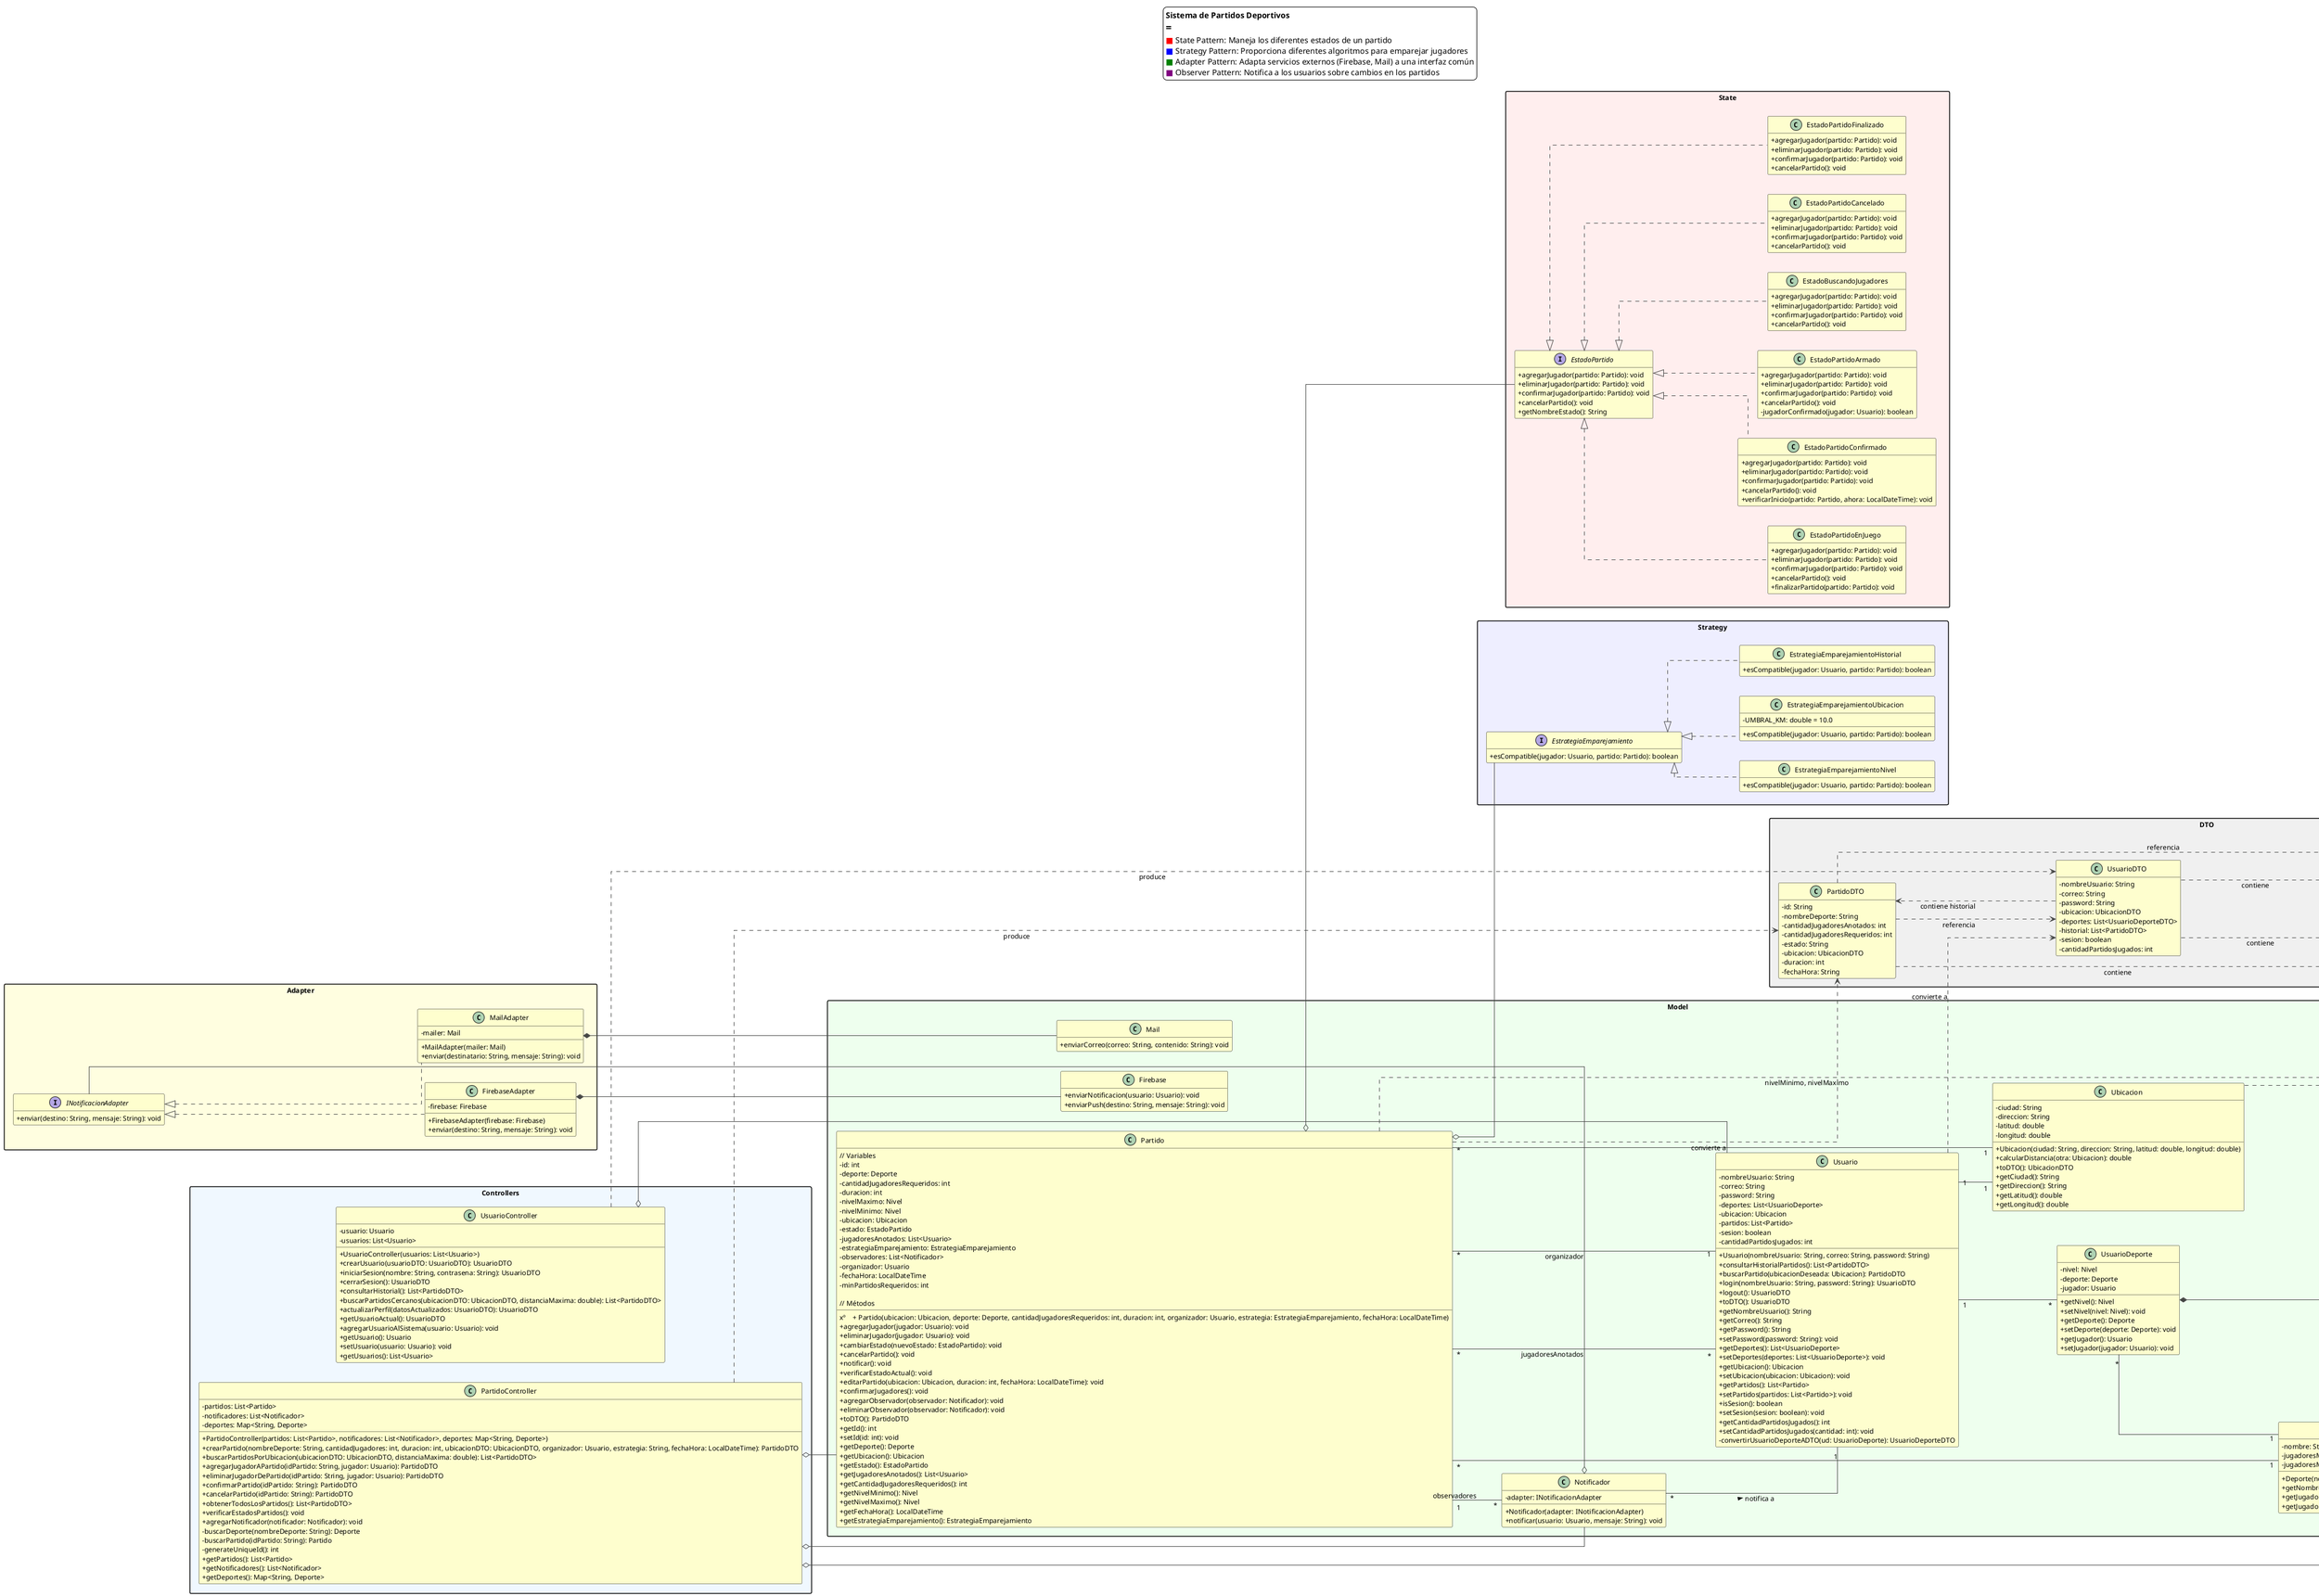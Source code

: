 @startuml Sistema de Partidos TPO ADOO

skinparam classAttributeIconSize 0
skinparam packageStyle rectangle
skinparam linetype ortho
skinparam shadowing false
skinparam backgroundColor white
skinparam handwritten false
skinparam monochrome false
skinparam packagePadding 10
skinparam defaultFontSize 12
skinparam defaultFontName Arial
skinparam classBackgroundColor #FEFECE
skinparam packageBackgroundColor #FAFAFA
skinparam noteBackgroundColor #EFF5FB
skinparam noteBorderColor #A9D0F5
skinparam ArrowColor #454645
skinparam stereotypeCBackgroundColor #ADD1B2
skinparam stereotypeCBorderColor #A9A9A9

left to right direction
hide empty members

package "Model" #EEFFEE {
  class Partido {
  // Variables
    - id: int
    - deporte: Deporte
    - cantidadJugadoresRequeridos: int
    - duracion: int
    - nivelMaximo: Nivel
    - nivelMinimo: Nivel
    - ubicacion: Ubicacion
    - estado: EstadoPartido
    - jugadoresAnotados: List<Usuario>
    - estrategiaEmparejamiento: EstrategiaEmparejamiento
    - observadores: List<Notificador>
    - organizador: Usuario
    - fechaHora: LocalDateTime
    - minPartidosRequeridos: int

    // Métodos
xº    + Partido(ubicacion: Ubicacion, deporte: Deporte, cantidadJugadoresRequeridos: int, duracion: int, organizador: Usuario, estrategia: EstrategiaEmparejamiento, fechaHora: LocalDateTime)
    + agregarJugador(jugador: Usuario): void
    + eliminarJugador(jugador: Usuario): void
    + cambiarEstado(nuevoEstado: EstadoPartido): void
    + cancelarPartido(): void
    + notificar(): void
    + verificarEstadoActual(): void
    + editarPartido(ubicacion: Ubicacion, duracion: int, fechaHora: LocalDateTime): void
    + confirmarJugadores(): void
    + agregarObservador(observador: Notificador): void
    + eliminarObservador(observador: Notificador): void
    + toDTO(): PartidoDTO
    + getId(): int
    + setId(id: int): void
    + getDeporte(): Deporte
    + getUbicacion(): Ubicacion
    + getEstado(): EstadoPartido
    + getJugadoresAnotados(): List<Usuario>
    + getCantidadJugadoresRequeridos(): int
    + getNivelMinimo(): Nivel
    + getNivelMaximo(): Nivel
    + getFechaHora(): LocalDateTime
    + getEstrategiaEmparejamiento(): EstrategiaEmparejamiento
  }

  class Usuario {
    - nombreUsuario: String
    - correo: String
    - password: String
    - deportes: List<UsuarioDeporte>
    - ubicacion: Ubicacion
    - partidos: List<Partido>
    - sesion: boolean
    - cantidadPartidosJugados: int

    + Usuario(nombreUsuario: String, correo: String, password: String)
    + consultarHistorialPartidos(): List<PartidoDTO>
    + buscarPartido(ubicacionDeseada: Ubicacion): PartidoDTO
    + login(nombreUsuario: String, password: String): UsuarioDTO
    + logout(): UsuarioDTO
    + toDTO(): UsuarioDTO
    + getNombreUsuario(): String
    + getCorreo(): String
    + getPassword(): String
    + setPassword(password: String): void
    + getDeportes(): List<UsuarioDeporte>
    + setDeportes(deportes: List<UsuarioDeporte>): void
    + getUbicacion(): Ubicacion
    + setUbicacion(ubicacion: Ubicacion): void
    + getPartidos(): List<Partido>
    + setPartidos(partidos: List<Partido>): void
    + isSesion(): boolean
    + setSesion(sesion: boolean): void
    + getCantidadPartidosJugados(): int
    + setCantidadPartidosJugados(cantidad: int): void
    - convertirUsuarioDeporteADTO(ud: UsuarioDeporte): UsuarioDeporteDTO
  }

  class Ubicacion {
    - ciudad: String
    - direccion: String
    - latitud: double
    - longitud: double

    + Ubicacion(ciudad: String, direccion: String, latitud: double, longitud: double)
    + calcularDistancia(otra: Ubicacion): double
    + toDTO(): UbicacionDTO
    + getCiudad(): String
    + getDireccion(): String
    + getLatitud(): double
    + getLongitud(): double
  }

  class Deporte {
    - nombre: String
    - jugadoresMaximos: int
    - jugadoresMinimos: int

    + Deporte(nombre: String, jugadoresMinimos: int, jugadoresMaximos: int)
    + getNombre(): String
    + getJugadoresMaximos(): int
    + getJugadoresMinimos(): int
  }

  class UsuarioDeporte {
    - nivel: Nivel
    - deporte: Deporte
    - jugador: Usuario

    + getNivel(): Nivel
    + setNivel(nivel: Nivel): void
    + getDeporte(): Deporte
    + setDeporte(deporte: Deporte): void
    + getJugador(): Usuario
    + setJugador(jugador: Usuario): void
  }

  enum Nivel {
    PRINCIPIANTE
    INTERMEDIO
    AVANZADO
  }

  class Notificador {
    - adapter: INotificacionAdapter

    + Notificador(adapter: INotificacionAdapter)
    + notificar(usuario: Usuario, mensaje: String): void
  }

  class Firebase {
    + enviarNotificacion(usuario: Usuario): void
    + enviarPush(destino: String, mensaje: String): void
  }

  class Mail {
    + enviarCorreo(correo: String, contenido: String): void
  }
}

package "Controllers" #F0F8FF {
  class PartidoController {
    - partidos: List<Partido>
    - notificadores: List<Notificador>
    - deportes: Map<String, Deporte>

    + PartidoController(partidos: List<Partido>, notificadores: List<Notificador>, deportes: Map<String, Deporte>)
    + crearPartido(nombreDeporte: String, cantidadJugadores: int, duracion: int, ubicacionDTO: UbicacionDTO, organizador: Usuario, estrategia: String, fechaHora: LocalDateTime): PartidoDTO
    + buscarPartidosPorUbicacion(ubicacionDTO: UbicacionDTO, distanciaMaxima: double): List<PartidoDTO>
    + agregarJugadorAPartido(idPartido: String, jugador: Usuario): PartidoDTO
    + eliminarJugadorDePartido(idPartido: String, jugador: Usuario): PartidoDTO
    + confirmarPartido(idPartido: String): PartidoDTO
    + cancelarPartido(idPartido: String): PartidoDTO
    + obtenerTodosLosPartidos(): List<PartidoDTO>
    + verificarEstadosPartidos(): void
    + agregarNotificador(notificador: Notificador): void
    - buscarDeporte(nombreDeporte: String): Deporte
    - buscarPartido(idPartido: String): Partido
    - generateUniqueId(): int
    + getPartidos(): List<Partido>
    + getNotificadores(): List<Notificador>
    + getDeportes(): Map<String, Deporte>
  }

  class UsuarioController {
    - usuario: Usuario
    - usuarios: List<Usuario>

    + UsuarioController(usuarios: List<Usuario>)
    + crearUsuario(usuarioDTO: UsuarioDTO): UsuarioDTO
    + iniciarSesion(nombre: String, contrasena: String): UsuarioDTO
    + cerrarSesion(): UsuarioDTO
    + consultarHistorial(): List<PartidoDTO>
    + buscarPartidosCercanos(ubicacionDTO: UbicacionDTO, distanciaMaxima: double): List<PartidoDTO>
    + actualizarPerfil(datosActualizados: UsuarioDTO): UsuarioDTO
    + getUsuarioActual(): UsuarioDTO
    + agregarUsuarioAlSistema(usuario: Usuario): void
    + getUsuario(): Usuario
    + setUsuario(usuario: Usuario): void
    + getUsuarios(): List<Usuario>
  }
}

package "State" #FFEEEE {
  interface EstadoPartido {
    + agregarJugador(partido: Partido): void
    + eliminarJugador(partido: Partido): void
    + confirmarJugador(partido: Partido): void
    + cancelarPartido(): void
    + getNombreEstado(): String
  }

  together {
    class EstadoBuscandoJugadores implements EstadoPartido {
      + agregarJugador(partido: Partido): void
      + eliminarJugador(partido: Partido): void
      + confirmarJugador(partido: Partido): void
      + cancelarPartido(): void
    }

    class EstadoPartidoArmado implements EstadoPartido {
      + agregarJugador(partido: Partido): void
      + eliminarJugador(partido: Partido): void
      + confirmarJugador(partido: Partido): void
      + cancelarPartido(): void
      - jugadorConfirmado(jugador: Usuario): boolean
    }

    class EstadoPartidoConfirmado implements EstadoPartido {
      + agregarJugador(partido: Partido): void
      + eliminarJugador(partido: Partido): void
      + confirmarJugador(partido: Partido): void
      + cancelarPartido(): void
      + verificarInicio(partido: Partido, ahora: LocalDateTime): void
    }

    class EstadoPartidoEnJuego implements EstadoPartido {
      + agregarJugador(partido: Partido): void
      + eliminarJugador(partido: Partido): void
      + confirmarJugador(partido: Partido): void
      + cancelarPartido(): void
      + finalizarPartido(partido: Partido): void
    }

    class EstadoPartidoFinalizado implements EstadoPartido {
      + agregarJugador(partido: Partido): void
      + eliminarJugador(partido: Partido): void
      + confirmarJugador(partido: Partido): void
      + cancelarPartido(): void
    }

    class EstadoPartidoCancelado implements EstadoPartido {
      + agregarJugador(partido: Partido): void
      + eliminarJugador(partido: Partido): void
      + confirmarJugador(partido: Partido): void
      + cancelarPartido(): void
    }
  }
}

package "Strategy" #EEEEFF {
  interface EstrategiaEmparejamiento {
    + esCompatible(jugador: Usuario, partido: Partido): boolean
  }

  together {
    class EstrategiaEmparejamientoNivel implements EstrategiaEmparejamiento {
      + esCompatible(jugador: Usuario, partido: Partido): boolean
    }

    class EstrategiaEmparejamientoHistorial implements EstrategiaEmparejamiento {
      + esCompatible(jugador: Usuario, partido: Partido): boolean
    }

    class EstrategiaEmparejamientoUbicacion implements EstrategiaEmparejamiento {
      - UMBRAL_KM: double = 10.0
      + esCompatible(jugador: Usuario, partido: Partido): boolean
    }
  }
}

package "Adapter" #FFFEE0 {
  interface INotificacionAdapter {
    + enviar(destino: String, mensaje: String): void
  }

  together {
    class FirebaseAdapter implements INotificacionAdapter {
      - firebase: Firebase
      + FirebaseAdapter(firebase: Firebase)
      + enviar(destino: String, mensaje: String): void
    }

    class MailAdapter implements INotificacionAdapter {
      - mailer: Mail
      + MailAdapter(mailer: Mail)
      + enviar(destinatario: String, mensaje: String): void
    }
  }
}

package "DTO" #F0F0F0 {
  class PartidoDTO {
    - id: String
    - nombreDeporte: String
    - cantidadJugadoresAnotados: int
    - cantidadJugadoresRequeridos: int
    - estado: String
    - ubicacion: UbicacionDTO
    - duracion: int
    - fechaHora: String
  }

  class UsuarioDTO {
    - nombreUsuario: String
    - correo: String
    - password: String
    - ubicacion: UbicacionDTO
    - deportes: List<UsuarioDeporteDTO>
    - historial: List<PartidoDTO>
    - sesion: boolean
    - cantidadPartidosJugados: int
  }

  class DeporteDTO {
    - id: int
    - nombre: String
    - jugadoresMinimos: int
    - jugadoresMaximos: int
  }

  class UbicacionDTO {
    - latitud: double
    - longitud: double
    - direccion: String
    - ciudad: String
  }

  class UsuarioDeporteDTO {
    - nivel: Nivel
    - deporte: DeporteDTO
  }
}

' RELACIONES!!

Partido o-- EstadoPartido
Partido o-- EstrategiaEmparejamiento

Partido "*" -- "1" Deporte
Partido "*" -- "1" Ubicacion
Partido "*" -- "*" Usuario : jugadoresAnotados
Partido "*" -- "1" Usuario : organizador
Usuario "1" -- "*" UsuarioDeporte
UsuarioDeporte "*" -- "1" Deporte
Usuario "1" -- "1" Ubicacion
Partido "1" -- "*" Notificador : observadores
Notificador "*" -- "1" Usuario : notifica a >

Notificador o-- INotificacionAdapter
FirebaseAdapter *-- Firebase
MailAdapter *-- Mail

PartidoController o-- Partido
PartidoController o-- Notificador
PartidoController o-- Deporte
UsuarioController o-- Usuario

PartidoController ..> PartidoDTO : produce
UsuarioController ..> UsuarioDTO : produce
Partido ..> PartidoDTO : convierte a
Usuario ..> UsuarioDTO : convierte a
Ubicacion ..> UbicacionDTO : convierte a
PartidoDTO ..> UbicacionDTO : contiene
PartidoDTO ..> DeporteDTO : referencia
PartidoDTO ..> UsuarioDTO : referencia
UsuarioDTO ..> UbicacionDTO : contiene
UsuarioDTO ..> UsuarioDeporteDTO : contiene
UsuarioDTO ..> PartidoDTO : contiene historial
UsuarioDeporteDTO ..> DeporteDTO : contiene

Partido ..> Nivel : nivelMinimo, nivelMaximo
UsuarioDeporte *-- Nivel : nivel
UsuarioDeporteDTO *-- Nivel : nivel

' Posicionamiento y leyenda
legend top
  <b>Sistema de Partidos Deportivos
  ==
  <color:red>■</color> State Pattern: Maneja los diferentes estados de un partido
  <color:blue>■</color> Strategy Pattern: Proporciona diferentes algoritmos para emparejar jugadores
  <color:green>■</color> Adapter Pattern: Adapta servicios externos (Firebase, Mail) a una interfaz común
  <color:purple>■</color> Observer Pattern: Notifica a los usuarios sobre cambios en los partidos
endlegend

@enduml